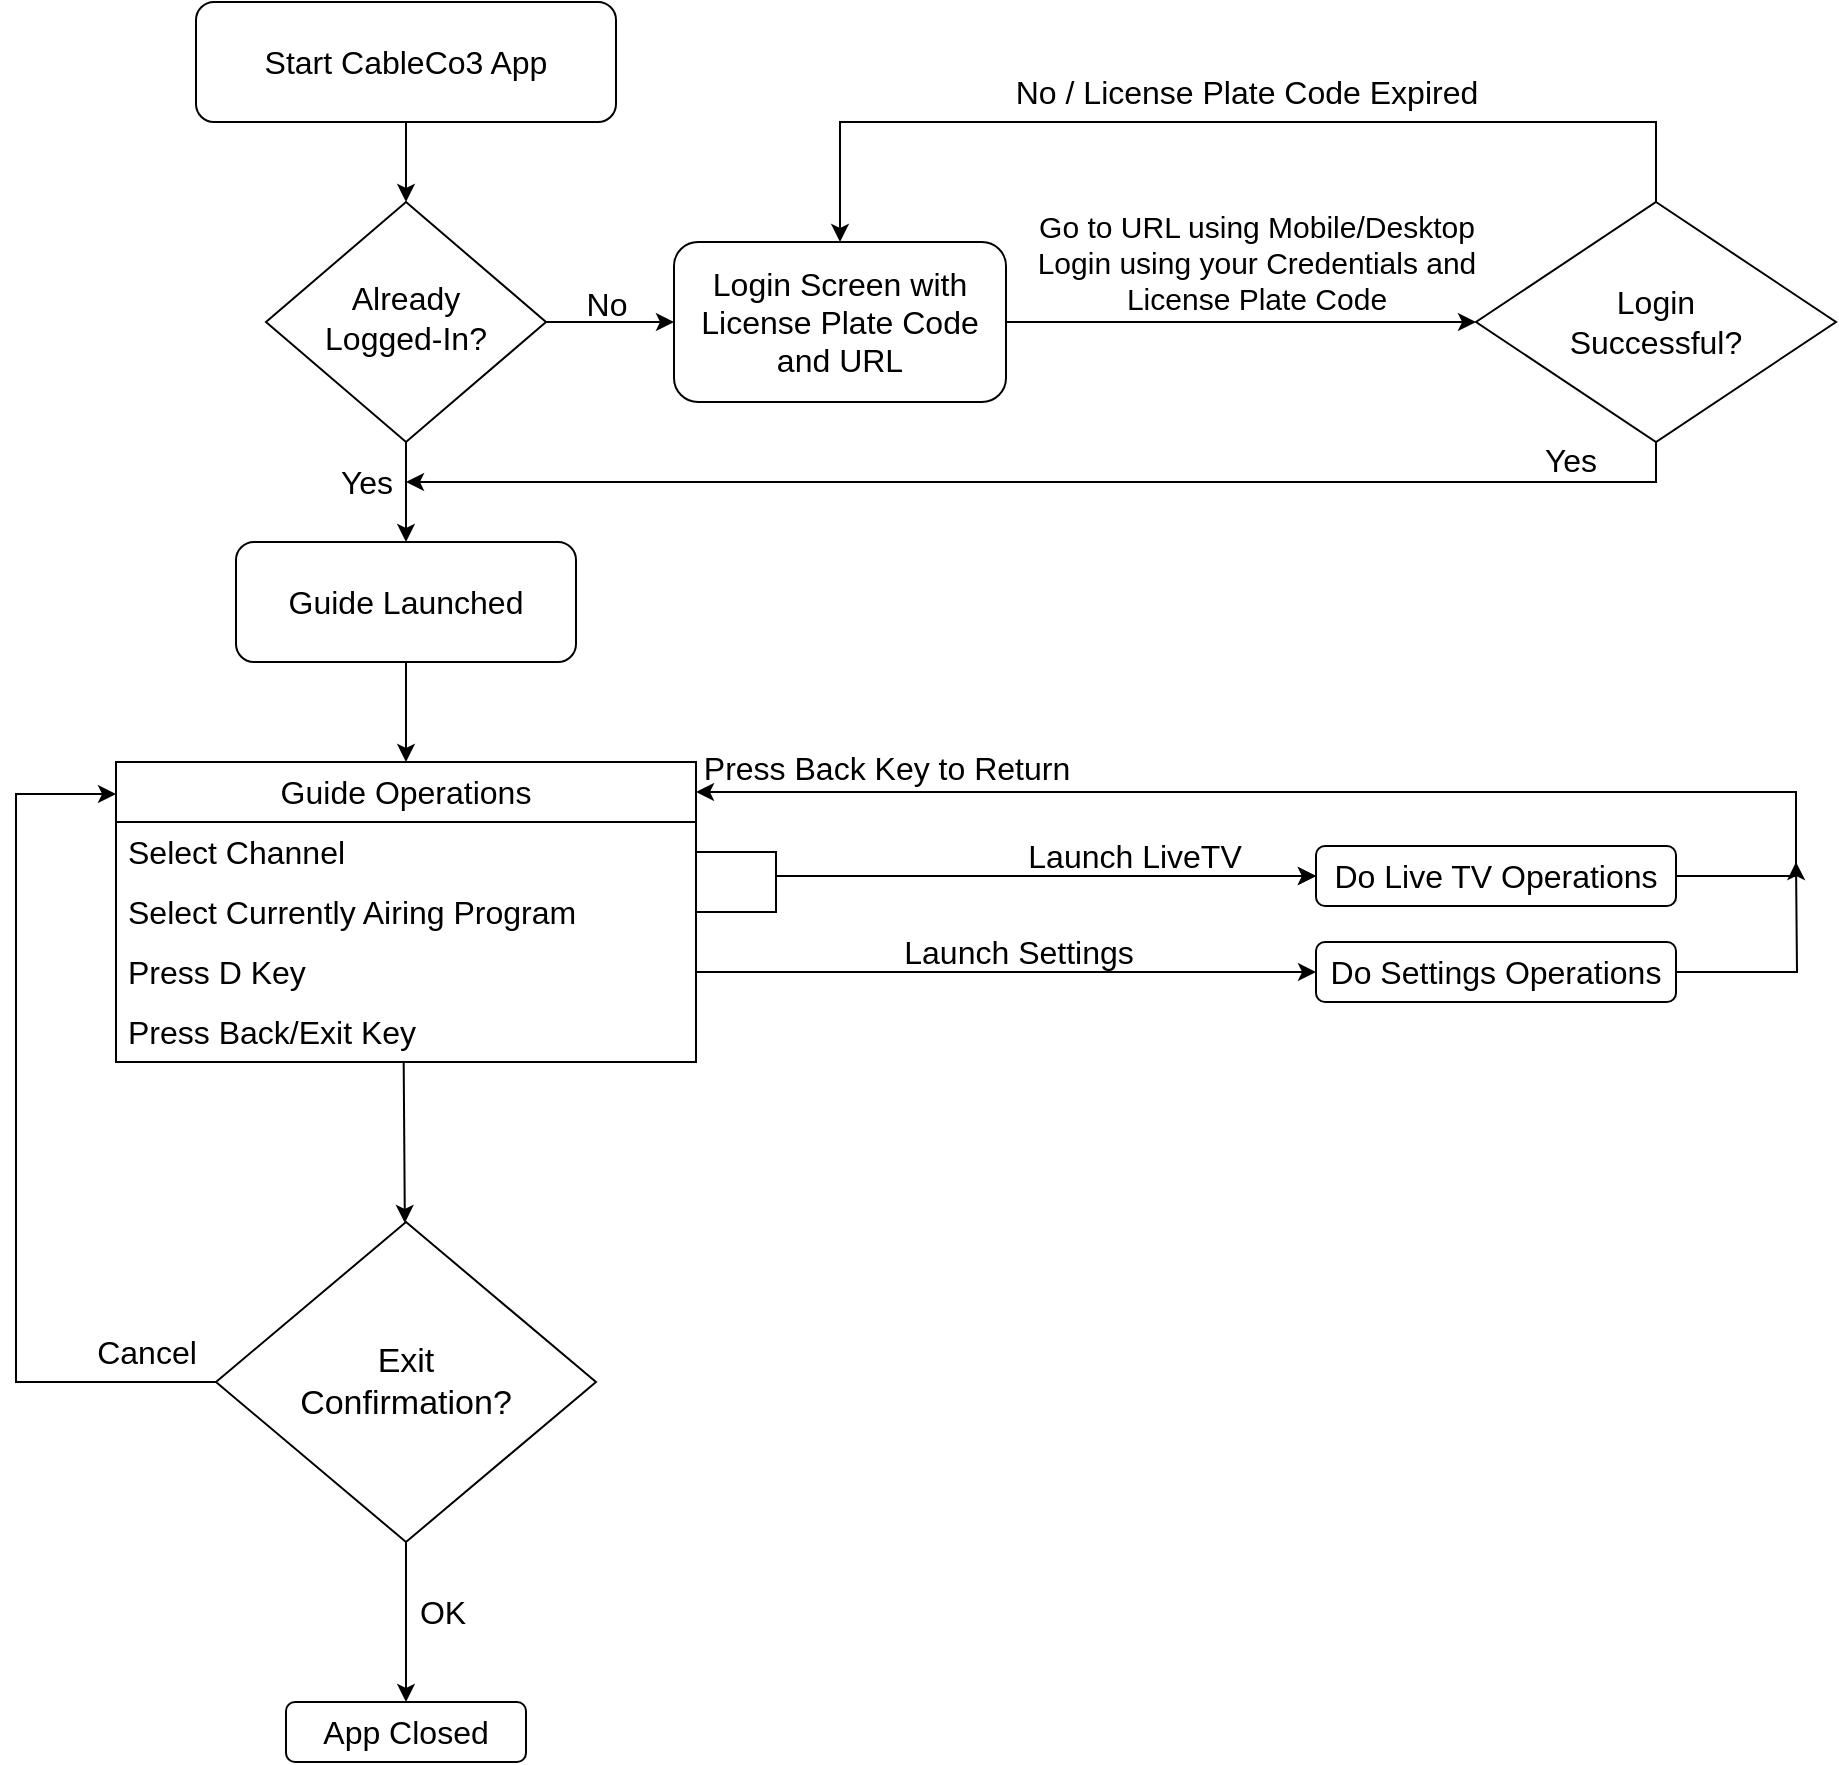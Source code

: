<mxfile version="23.0.2" type="github">
  <diagram id="C5RBs43oDa-KdzZeNtuy" name="Page-1">
    <mxGraphModel dx="3731" dy="2054" grid="1" gridSize="10" guides="1" tooltips="1" connect="1" arrows="1" fold="1" page="1" pageScale="1" pageWidth="1200" pageHeight="1019" math="0" shadow="0">
      <root>
        <mxCell id="WIyWlLk6GJQsqaUBKTNV-0" />
        <mxCell id="WIyWlLk6GJQsqaUBKTNV-1" parent="WIyWlLk6GJQsqaUBKTNV-0" />
        <mxCell id="l9t0wcETzTMkrGcvasQv-54" value="" style="group" vertex="1" connectable="0" parent="WIyWlLk6GJQsqaUBKTNV-1">
          <mxGeometry x="141" y="64" width="910" height="880" as="geometry" />
        </mxCell>
        <mxCell id="WIyWlLk6GJQsqaUBKTNV-3" value="Start CableCo3 App" style="rounded=1;whiteSpace=wrap;html=1;fontSize=16;glass=0;strokeWidth=1;shadow=0;" parent="l9t0wcETzTMkrGcvasQv-54" vertex="1">
          <mxGeometry x="90" width="210" height="60" as="geometry" />
        </mxCell>
        <mxCell id="WIyWlLk6GJQsqaUBKTNV-6" value="Already&lt;br&gt;Logged-In?" style="rhombus;whiteSpace=wrap;html=1;shadow=0;fontFamily=Helvetica;fontSize=16;align=center;strokeWidth=1;spacing=6;spacingTop=-4;" parent="l9t0wcETzTMkrGcvasQv-54" vertex="1">
          <mxGeometry x="125" y="100" width="140" height="120" as="geometry" />
        </mxCell>
        <mxCell id="l9t0wcETzTMkrGcvasQv-5" value="" style="edgeStyle=orthogonalEdgeStyle;rounded=0;orthogonalLoop=1;jettySize=auto;html=1;" edge="1" parent="l9t0wcETzTMkrGcvasQv-54" source="WIyWlLk6GJQsqaUBKTNV-3" target="WIyWlLk6GJQsqaUBKTNV-6">
          <mxGeometry relative="1" as="geometry" />
        </mxCell>
        <mxCell id="WIyWlLk6GJQsqaUBKTNV-7" value="Login Screen with License Plate Code and URL" style="rounded=1;whiteSpace=wrap;html=1;fontSize=16;glass=0;strokeWidth=1;shadow=0;" parent="l9t0wcETzTMkrGcvasQv-54" vertex="1">
          <mxGeometry x="329" y="120" width="166" height="80" as="geometry" />
        </mxCell>
        <mxCell id="l9t0wcETzTMkrGcvasQv-9" value="" style="edgeStyle=orthogonalEdgeStyle;rounded=0;orthogonalLoop=1;jettySize=auto;html=1;" edge="1" parent="l9t0wcETzTMkrGcvasQv-54" source="WIyWlLk6GJQsqaUBKTNV-6" target="WIyWlLk6GJQsqaUBKTNV-7">
          <mxGeometry relative="1" as="geometry" />
        </mxCell>
        <mxCell id="l9t0wcETzTMkrGcvasQv-0" value="Guide Launched" style="rounded=1;whiteSpace=wrap;html=1;fontSize=16;" vertex="1" parent="l9t0wcETzTMkrGcvasQv-54">
          <mxGeometry x="110" y="270" width="170" height="60" as="geometry" />
        </mxCell>
        <mxCell id="l9t0wcETzTMkrGcvasQv-6" value="" style="edgeStyle=orthogonalEdgeStyle;rounded=0;orthogonalLoop=1;jettySize=auto;html=1;" edge="1" parent="l9t0wcETzTMkrGcvasQv-54" source="WIyWlLk6GJQsqaUBKTNV-6" target="l9t0wcETzTMkrGcvasQv-0">
          <mxGeometry relative="1" as="geometry" />
        </mxCell>
        <mxCell id="l9t0wcETzTMkrGcvasQv-19" style="edgeStyle=orthogonalEdgeStyle;rounded=0;orthogonalLoop=1;jettySize=auto;html=1;entryX=0.5;entryY=0;entryDx=0;entryDy=0;exitX=0.5;exitY=0;exitDx=0;exitDy=0;" edge="1" parent="l9t0wcETzTMkrGcvasQv-54" source="l9t0wcETzTMkrGcvasQv-14" target="WIyWlLk6GJQsqaUBKTNV-7">
          <mxGeometry relative="1" as="geometry">
            <Array as="points">
              <mxPoint x="820" y="60" />
              <mxPoint x="412" y="60" />
            </Array>
          </mxGeometry>
        </mxCell>
        <mxCell id="l9t0wcETzTMkrGcvasQv-14" value="Login&lt;br style=&quot;font-size: 16px;&quot;&gt;Successful?" style="rhombus;whiteSpace=wrap;html=1;fontSize=16;" vertex="1" parent="l9t0wcETzTMkrGcvasQv-54">
          <mxGeometry x="730" y="100" width="180" height="120" as="geometry" />
        </mxCell>
        <mxCell id="l9t0wcETzTMkrGcvasQv-15" value="" style="edgeStyle=orthogonalEdgeStyle;rounded=0;orthogonalLoop=1;jettySize=auto;html=1;" edge="1" parent="l9t0wcETzTMkrGcvasQv-54" source="WIyWlLk6GJQsqaUBKTNV-7" target="l9t0wcETzTMkrGcvasQv-14">
          <mxGeometry relative="1" as="geometry" />
        </mxCell>
        <mxCell id="l9t0wcETzTMkrGcvasQv-16" value="Go to URL using Mobile/Desktop&lt;br style=&quot;font-size: 15px;&quot;&gt;Login using your Credentials and&lt;br style=&quot;font-size: 15px;&quot;&gt;License Plate Code" style="text;html=1;align=center;verticalAlign=middle;resizable=0;points=[];autosize=1;strokeColor=none;fillColor=none;fontSize=15;" vertex="1" parent="l9t0wcETzTMkrGcvasQv-54">
          <mxGeometry x="500" y="95" width="240" height="70" as="geometry" />
        </mxCell>
        <mxCell id="l9t0wcETzTMkrGcvasQv-17" style="edgeStyle=orthogonalEdgeStyle;rounded=0;orthogonalLoop=1;jettySize=auto;html=1;exitX=0.5;exitY=1;exitDx=0;exitDy=0;" edge="1" parent="l9t0wcETzTMkrGcvasQv-54" source="l9t0wcETzTMkrGcvasQv-14">
          <mxGeometry relative="1" as="geometry">
            <mxPoint x="195" y="240" as="targetPoint" />
            <Array as="points">
              <mxPoint x="820" y="240" />
            </Array>
          </mxGeometry>
        </mxCell>
        <mxCell id="l9t0wcETzTMkrGcvasQv-18" value="Yes" style="text;html=1;align=center;verticalAlign=middle;resizable=0;points=[];autosize=1;strokeColor=none;fillColor=none;fontSize=16;" vertex="1" parent="l9t0wcETzTMkrGcvasQv-54">
          <mxGeometry x="752" y="214" width="50" height="30" as="geometry" />
        </mxCell>
        <mxCell id="l9t0wcETzTMkrGcvasQv-20" value="No / License Plate Code Expired" style="text;html=1;align=center;verticalAlign=middle;resizable=0;points=[];autosize=1;strokeColor=none;fillColor=none;fontSize=16;" vertex="1" parent="l9t0wcETzTMkrGcvasQv-54">
          <mxGeometry x="490" y="30" width="250" height="30" as="geometry" />
        </mxCell>
        <mxCell id="l9t0wcETzTMkrGcvasQv-21" value="Guide Operations" style="swimlane;fontStyle=0;childLayout=stackLayout;horizontal=1;startSize=30;horizontalStack=0;resizeParent=1;resizeParentMax=0;resizeLast=0;collapsible=1;marginBottom=0;whiteSpace=wrap;html=1;fontSize=16;" vertex="1" parent="l9t0wcETzTMkrGcvasQv-54">
          <mxGeometry x="50" y="380" width="290" height="150" as="geometry">
            <mxRectangle x="275" y="440" width="130" height="30" as="alternateBounds" />
          </mxGeometry>
        </mxCell>
        <mxCell id="l9t0wcETzTMkrGcvasQv-22" value="Select Channel" style="text;strokeColor=none;fillColor=none;align=left;verticalAlign=middle;spacingLeft=4;spacingRight=4;overflow=hidden;points=[[0,0.5],[1,0.5]];portConstraint=eastwest;rotatable=0;whiteSpace=wrap;html=1;fontSize=16;" vertex="1" parent="l9t0wcETzTMkrGcvasQv-21">
          <mxGeometry y="30" width="290" height="30" as="geometry" />
        </mxCell>
        <mxCell id="l9t0wcETzTMkrGcvasQv-23" value="Select Currently Airing Program" style="text;strokeColor=none;fillColor=none;align=left;verticalAlign=middle;spacingLeft=4;spacingRight=4;overflow=hidden;points=[[0,0.5],[1,0.5]];portConstraint=eastwest;rotatable=0;whiteSpace=wrap;html=1;fontSize=16;" vertex="1" parent="l9t0wcETzTMkrGcvasQv-21">
          <mxGeometry y="60" width="290" height="30" as="geometry" />
        </mxCell>
        <mxCell id="l9t0wcETzTMkrGcvasQv-24" value="Press D Key" style="text;strokeColor=none;fillColor=none;align=left;verticalAlign=middle;spacingLeft=4;spacingRight=4;overflow=hidden;points=[[0,0.5],[1,0.5]];portConstraint=eastwest;rotatable=0;whiteSpace=wrap;html=1;fontSize=16;" vertex="1" parent="l9t0wcETzTMkrGcvasQv-21">
          <mxGeometry y="90" width="290" height="30" as="geometry" />
        </mxCell>
        <mxCell id="l9t0wcETzTMkrGcvasQv-28" value="Press Back/Exit Key" style="text;strokeColor=none;fillColor=none;align=left;verticalAlign=middle;spacingLeft=4;spacingRight=4;overflow=hidden;points=[[0,0.5],[1,0.5]];portConstraint=eastwest;rotatable=0;whiteSpace=wrap;html=1;fontSize=16;" vertex="1" parent="l9t0wcETzTMkrGcvasQv-21">
          <mxGeometry y="120" width="290" height="30" as="geometry" />
        </mxCell>
        <mxCell id="l9t0wcETzTMkrGcvasQv-26" style="edgeStyle=orthogonalEdgeStyle;rounded=0;orthogonalLoop=1;jettySize=auto;html=1;entryX=0.5;entryY=0;entryDx=0;entryDy=0;" edge="1" parent="l9t0wcETzTMkrGcvasQv-54" source="l9t0wcETzTMkrGcvasQv-0" target="l9t0wcETzTMkrGcvasQv-21">
          <mxGeometry relative="1" as="geometry" />
        </mxCell>
        <mxCell id="l9t0wcETzTMkrGcvasQv-30" value="Do Live TV Operations" style="rounded=1;whiteSpace=wrap;html=1;fontSize=16;" vertex="1" parent="l9t0wcETzTMkrGcvasQv-54">
          <mxGeometry x="650" y="422" width="180" height="30" as="geometry" />
        </mxCell>
        <mxCell id="l9t0wcETzTMkrGcvasQv-31" style="edgeStyle=orthogonalEdgeStyle;rounded=0;orthogonalLoop=1;jettySize=auto;html=1;" edge="1" parent="l9t0wcETzTMkrGcvasQv-54" source="l9t0wcETzTMkrGcvasQv-22" target="l9t0wcETzTMkrGcvasQv-30">
          <mxGeometry relative="1" as="geometry">
            <Array as="points">
              <mxPoint x="380" y="425" />
              <mxPoint x="380" y="437" />
            </Array>
          </mxGeometry>
        </mxCell>
        <mxCell id="l9t0wcETzTMkrGcvasQv-32" style="edgeStyle=orthogonalEdgeStyle;rounded=0;orthogonalLoop=1;jettySize=auto;html=1;entryX=0;entryY=0.5;entryDx=0;entryDy=0;" edge="1" parent="l9t0wcETzTMkrGcvasQv-54" source="l9t0wcETzTMkrGcvasQv-23" target="l9t0wcETzTMkrGcvasQv-30">
          <mxGeometry relative="1" as="geometry">
            <mxPoint x="395" y="440" as="targetPoint" />
            <Array as="points">
              <mxPoint x="380" y="455" />
              <mxPoint x="380" y="437" />
            </Array>
          </mxGeometry>
        </mxCell>
        <mxCell id="l9t0wcETzTMkrGcvasQv-33" value="Launch LiveTV" style="text;html=1;align=center;verticalAlign=middle;resizable=0;points=[];autosize=1;strokeColor=none;fillColor=none;fontSize=16;" vertex="1" parent="l9t0wcETzTMkrGcvasQv-54">
          <mxGeometry x="494" y="412" width="130" height="30" as="geometry" />
        </mxCell>
        <mxCell id="l9t0wcETzTMkrGcvasQv-34" style="edgeStyle=orthogonalEdgeStyle;rounded=0;orthogonalLoop=1;jettySize=auto;html=1;exitX=1;exitY=0.5;exitDx=0;exitDy=0;" edge="1" parent="l9t0wcETzTMkrGcvasQv-54" source="l9t0wcETzTMkrGcvasQv-30" target="l9t0wcETzTMkrGcvasQv-21">
          <mxGeometry relative="1" as="geometry">
            <Array as="points">
              <mxPoint x="890" y="437" />
              <mxPoint x="890" y="395" />
            </Array>
          </mxGeometry>
        </mxCell>
        <mxCell id="l9t0wcETzTMkrGcvasQv-35" value="Press Back Key to Return" style="text;html=1;align=center;verticalAlign=middle;resizable=0;points=[];autosize=1;strokeColor=none;fillColor=none;fontSize=16;" vertex="1" parent="l9t0wcETzTMkrGcvasQv-54">
          <mxGeometry x="330" y="368" width="210" height="30" as="geometry" />
        </mxCell>
        <mxCell id="l9t0wcETzTMkrGcvasQv-53" style="edgeStyle=orthogonalEdgeStyle;rounded=0;orthogonalLoop=1;jettySize=auto;html=1;" edge="1" parent="l9t0wcETzTMkrGcvasQv-54" source="l9t0wcETzTMkrGcvasQv-36">
          <mxGeometry relative="1" as="geometry">
            <mxPoint x="890" y="430" as="targetPoint" />
          </mxGeometry>
        </mxCell>
        <mxCell id="l9t0wcETzTMkrGcvasQv-36" value="Do Settings Operations" style="rounded=1;whiteSpace=wrap;html=1;fontSize=16;" vertex="1" parent="l9t0wcETzTMkrGcvasQv-54">
          <mxGeometry x="650" y="470" width="180" height="30" as="geometry" />
        </mxCell>
        <mxCell id="l9t0wcETzTMkrGcvasQv-38" style="edgeStyle=orthogonalEdgeStyle;rounded=0;orthogonalLoop=1;jettySize=auto;html=1;entryX=0;entryY=0.5;entryDx=0;entryDy=0;" edge="1" parent="l9t0wcETzTMkrGcvasQv-54" source="l9t0wcETzTMkrGcvasQv-24" target="l9t0wcETzTMkrGcvasQv-36">
          <mxGeometry relative="1" as="geometry" />
        </mxCell>
        <mxCell id="l9t0wcETzTMkrGcvasQv-39" value="Launch Settings" style="text;html=1;align=center;verticalAlign=middle;resizable=0;points=[];autosize=1;strokeColor=none;fillColor=none;fontSize=16;" vertex="1" parent="l9t0wcETzTMkrGcvasQv-54">
          <mxGeometry x="431" y="460" width="140" height="30" as="geometry" />
        </mxCell>
        <mxCell id="l9t0wcETzTMkrGcvasQv-41" value="No" style="text;html=1;align=center;verticalAlign=middle;resizable=0;points=[];autosize=1;strokeColor=none;fillColor=none;fontSize=16;" vertex="1" parent="l9t0wcETzTMkrGcvasQv-54">
          <mxGeometry x="275" y="136" width="40" height="30" as="geometry" />
        </mxCell>
        <mxCell id="l9t0wcETzTMkrGcvasQv-42" value="Yes" style="text;html=1;align=center;verticalAlign=middle;resizable=0;points=[];autosize=1;strokeColor=none;fillColor=none;fontSize=16;" vertex="1" parent="l9t0wcETzTMkrGcvasQv-54">
          <mxGeometry x="150" y="225" width="50" height="30" as="geometry" />
        </mxCell>
        <mxCell id="l9t0wcETzTMkrGcvasQv-44" value="Exit&lt;br style=&quot;font-size: 17px;&quot;&gt;Confirmation?" style="rhombus;whiteSpace=wrap;html=1;fontSize=17;" vertex="1" parent="l9t0wcETzTMkrGcvasQv-54">
          <mxGeometry x="100" y="610" width="190" height="160" as="geometry" />
        </mxCell>
        <mxCell id="l9t0wcETzTMkrGcvasQv-45" value="" style="endArrow=classic;html=1;rounded=0;exitX=0.496;exitY=0.995;exitDx=0;exitDy=0;exitPerimeter=0;" edge="1" parent="l9t0wcETzTMkrGcvasQv-54" source="l9t0wcETzTMkrGcvasQv-28" target="l9t0wcETzTMkrGcvasQv-44">
          <mxGeometry width="50" height="50" relative="1" as="geometry">
            <mxPoint x="385" y="540" as="sourcePoint" />
            <mxPoint x="435" y="490" as="targetPoint" />
          </mxGeometry>
        </mxCell>
        <mxCell id="l9t0wcETzTMkrGcvasQv-46" value="App Closed" style="rounded=1;whiteSpace=wrap;html=1;fontSize=16;" vertex="1" parent="l9t0wcETzTMkrGcvasQv-54">
          <mxGeometry x="135" y="850" width="120" height="30" as="geometry" />
        </mxCell>
        <mxCell id="l9t0wcETzTMkrGcvasQv-47" value="" style="edgeStyle=orthogonalEdgeStyle;rounded=0;orthogonalLoop=1;jettySize=auto;html=1;" edge="1" parent="l9t0wcETzTMkrGcvasQv-54" source="l9t0wcETzTMkrGcvasQv-44" target="l9t0wcETzTMkrGcvasQv-46">
          <mxGeometry relative="1" as="geometry" />
        </mxCell>
        <mxCell id="l9t0wcETzTMkrGcvasQv-48" value="OK" style="text;html=1;align=center;verticalAlign=middle;resizable=0;points=[];autosize=1;strokeColor=none;fillColor=none;fontSize=16;" vertex="1" parent="l9t0wcETzTMkrGcvasQv-54">
          <mxGeometry x="188" y="790" width="50" height="30" as="geometry" />
        </mxCell>
        <mxCell id="l9t0wcETzTMkrGcvasQv-50" value="Cancel" style="text;html=1;align=center;verticalAlign=middle;resizable=0;points=[];autosize=1;strokeColor=none;fillColor=none;fontSize=16;" vertex="1" parent="l9t0wcETzTMkrGcvasQv-54">
          <mxGeometry x="30" y="660" width="70" height="30" as="geometry" />
        </mxCell>
        <mxCell id="l9t0wcETzTMkrGcvasQv-52" style="edgeStyle=orthogonalEdgeStyle;rounded=0;orthogonalLoop=1;jettySize=auto;html=1;exitX=0;exitY=0.5;exitDx=0;exitDy=0;" edge="1" parent="l9t0wcETzTMkrGcvasQv-54" source="l9t0wcETzTMkrGcvasQv-44" target="l9t0wcETzTMkrGcvasQv-21">
          <mxGeometry relative="1" as="geometry">
            <Array as="points">
              <mxPoint y="690" />
              <mxPoint y="396" />
            </Array>
          </mxGeometry>
        </mxCell>
      </root>
    </mxGraphModel>
  </diagram>
</mxfile>
